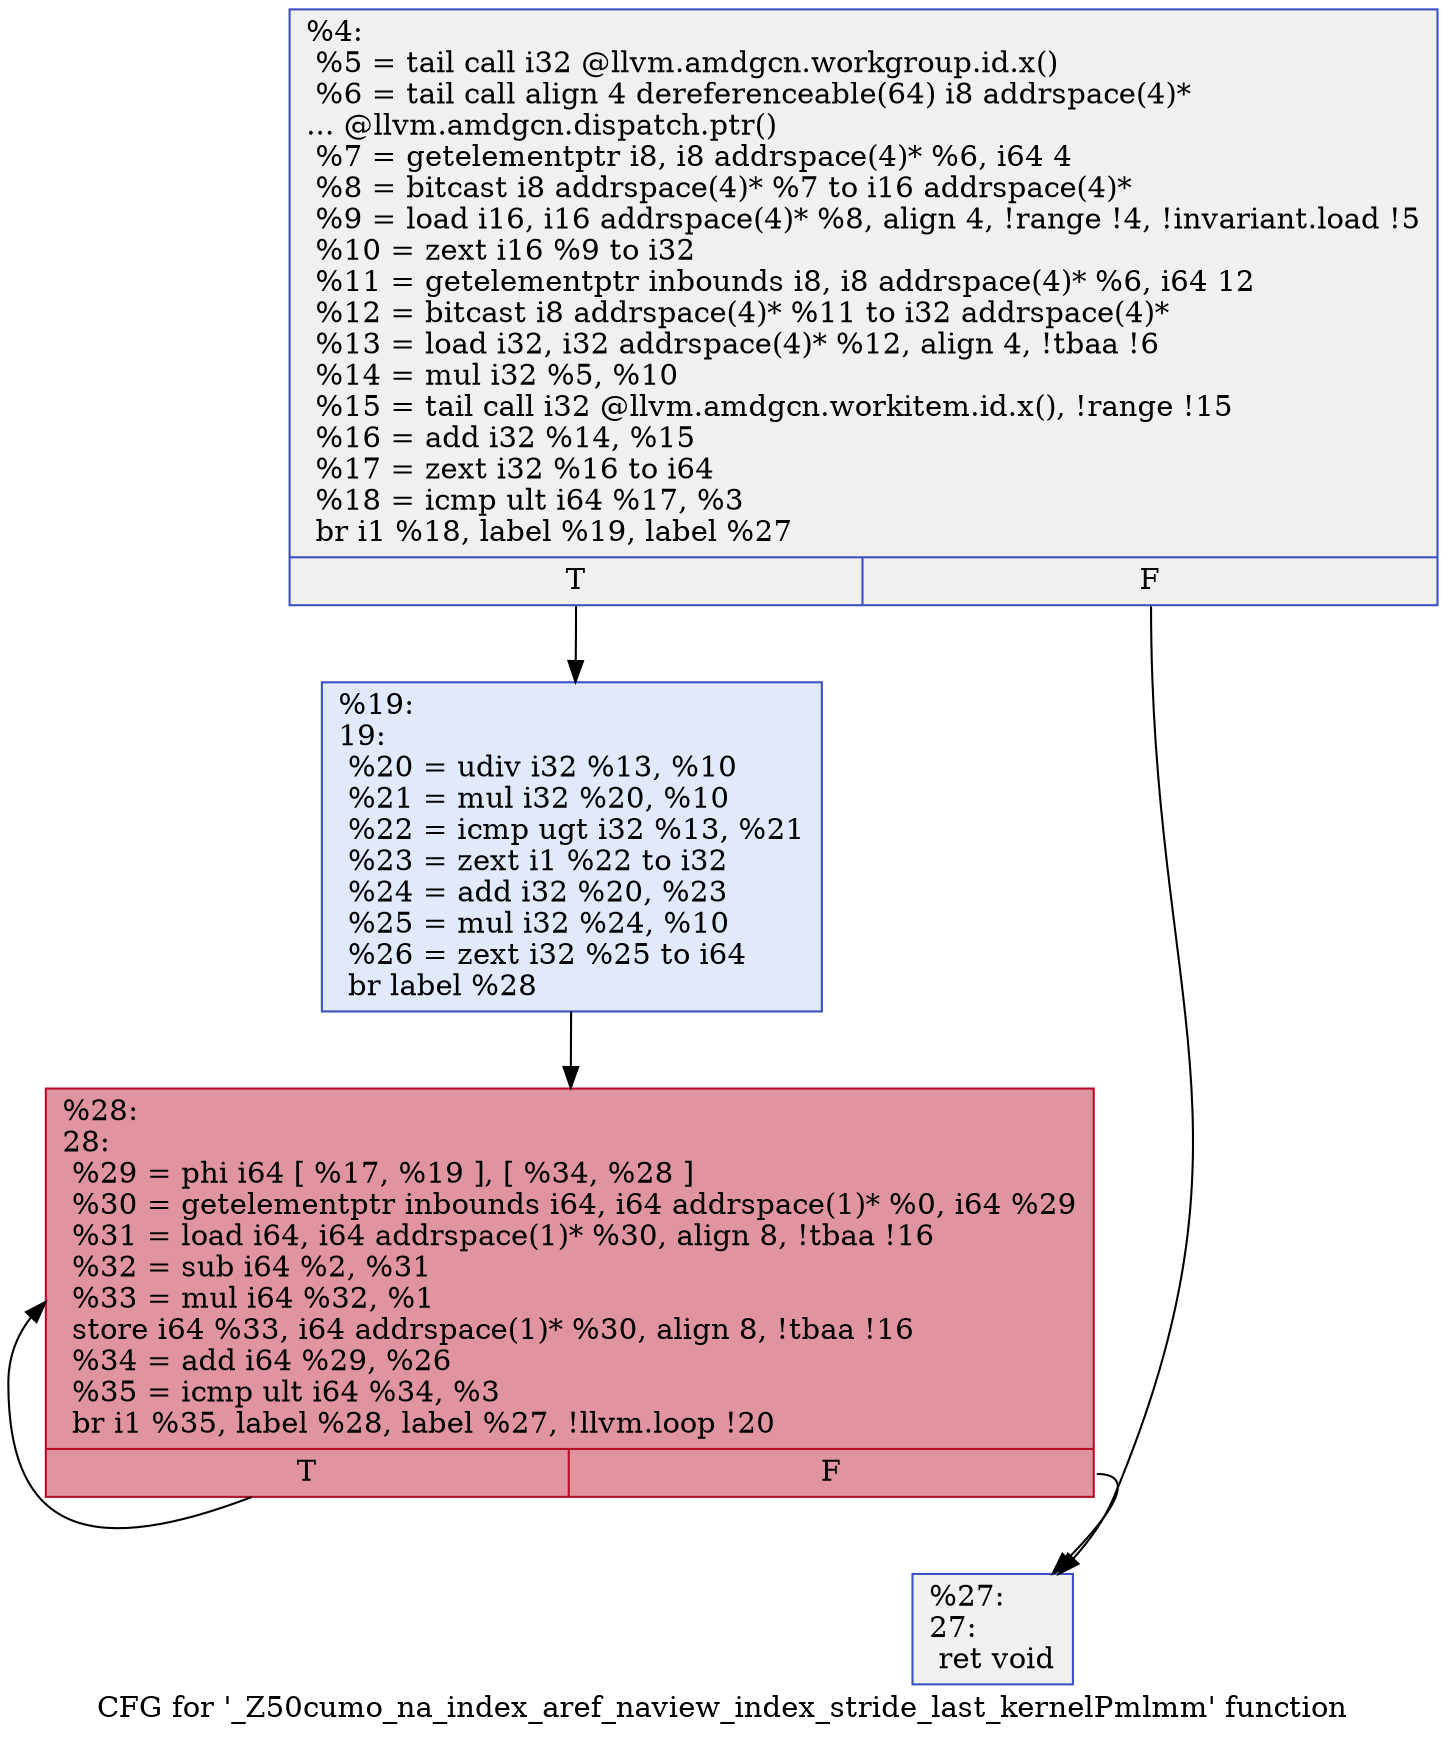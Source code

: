 digraph "CFG for '_Z50cumo_na_index_aref_naview_index_stride_last_kernelPmlmm' function" {
	label="CFG for '_Z50cumo_na_index_aref_naview_index_stride_last_kernelPmlmm' function";

	Node0x63ee4a0 [shape=record,color="#3d50c3ff", style=filled, fillcolor="#dedcdb70",label="{%4:\l  %5 = tail call i32 @llvm.amdgcn.workgroup.id.x()\l  %6 = tail call align 4 dereferenceable(64) i8 addrspace(4)*\l... @llvm.amdgcn.dispatch.ptr()\l  %7 = getelementptr i8, i8 addrspace(4)* %6, i64 4\l  %8 = bitcast i8 addrspace(4)* %7 to i16 addrspace(4)*\l  %9 = load i16, i16 addrspace(4)* %8, align 4, !range !4, !invariant.load !5\l  %10 = zext i16 %9 to i32\l  %11 = getelementptr inbounds i8, i8 addrspace(4)* %6, i64 12\l  %12 = bitcast i8 addrspace(4)* %11 to i32 addrspace(4)*\l  %13 = load i32, i32 addrspace(4)* %12, align 4, !tbaa !6\l  %14 = mul i32 %5, %10\l  %15 = tail call i32 @llvm.amdgcn.workitem.id.x(), !range !15\l  %16 = add i32 %14, %15\l  %17 = zext i32 %16 to i64\l  %18 = icmp ult i64 %17, %3\l  br i1 %18, label %19, label %27\l|{<s0>T|<s1>F}}"];
	Node0x63ee4a0:s0 -> Node0x63f0790;
	Node0x63ee4a0:s1 -> Node0x63f0820;
	Node0x63f0790 [shape=record,color="#3d50c3ff", style=filled, fillcolor="#b9d0f970",label="{%19:\l19:                                               \l  %20 = udiv i32 %13, %10\l  %21 = mul i32 %20, %10\l  %22 = icmp ugt i32 %13, %21\l  %23 = zext i1 %22 to i32\l  %24 = add i32 %20, %23\l  %25 = mul i32 %24, %10\l  %26 = zext i32 %25 to i64\l  br label %28\l}"];
	Node0x63f0790 -> Node0x63f0d10;
	Node0x63f0820 [shape=record,color="#3d50c3ff", style=filled, fillcolor="#dedcdb70",label="{%27:\l27:                                               \l  ret void\l}"];
	Node0x63f0d10 [shape=record,color="#b70d28ff", style=filled, fillcolor="#b70d2870",label="{%28:\l28:                                               \l  %29 = phi i64 [ %17, %19 ], [ %34, %28 ]\l  %30 = getelementptr inbounds i64, i64 addrspace(1)* %0, i64 %29\l  %31 = load i64, i64 addrspace(1)* %30, align 8, !tbaa !16\l  %32 = sub i64 %2, %31\l  %33 = mul i64 %32, %1\l  store i64 %33, i64 addrspace(1)* %30, align 8, !tbaa !16\l  %34 = add i64 %29, %26\l  %35 = icmp ult i64 %34, %3\l  br i1 %35, label %28, label %27, !llvm.loop !20\l|{<s0>T|<s1>F}}"];
	Node0x63f0d10:s0 -> Node0x63f0d10;
	Node0x63f0d10:s1 -> Node0x63f0820;
}
